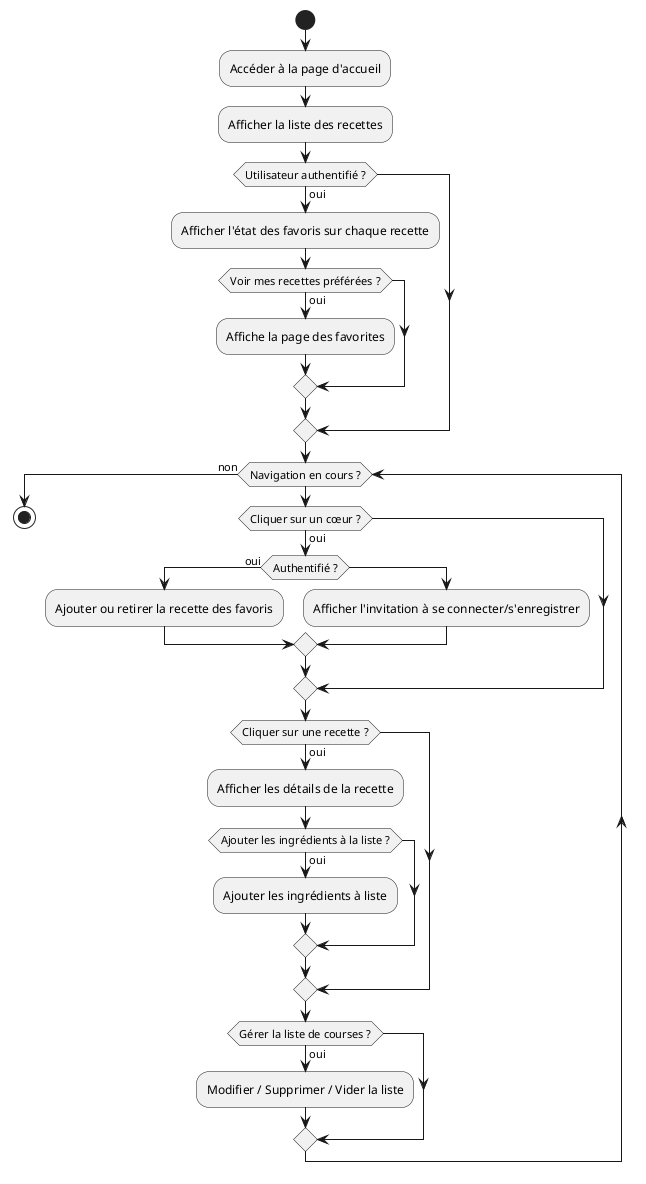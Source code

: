 @startuml
start

:Accéder à la page d'accueil;
:Afficher la liste des recettes;

if (Utilisateur authentifié ?) then (oui)
  :Afficher l'état des favoris sur chaque recette;

  if (Voir mes recettes préférées ?) then (oui)
    :Affiche la page des favorites;
  endif;
endif

while (Navigation en cours ?)

  if (Cliquer sur un cœur ?) then (oui)
    if (Authentifié ?) then (oui)
      :Ajouter ou retirer la recette des favoris;
    else
      :Afficher l'invitation à se connecter/s'enregistrer;
    endif;
  endif;

  if (Cliquer sur une recette ?) then (oui)
    :Afficher les détails de la recette;

    if (Ajouter les ingrédients à la liste ?) then (oui)
      :Ajouter les ingrédients à liste;
    endif;
  endif;

  if (Gérer la liste de courses ?) then (oui)
    :Modifier / Supprimer / Vider la liste;
  endif;

endwhile (non)

stop
@enduml
